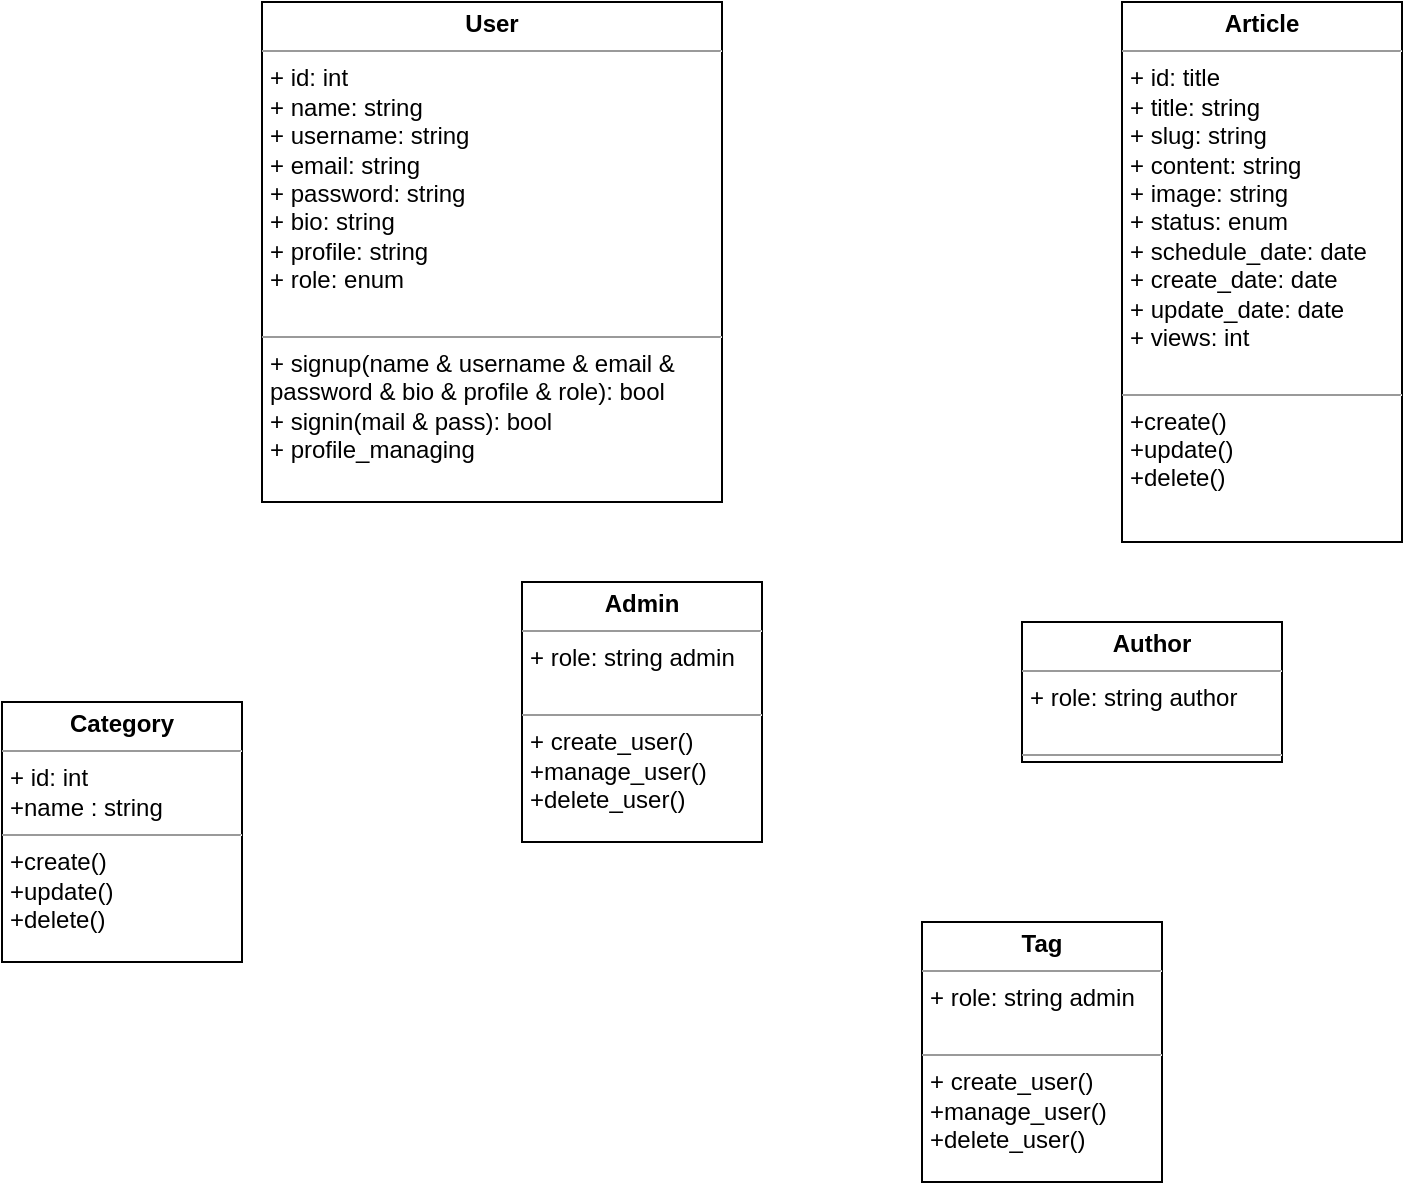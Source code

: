 <mxfile>
    <diagram id="BgY6d3kSBhUazzWGttww" name="Page-1">
        <mxGraphModel dx="935" dy="539" grid="1" gridSize="10" guides="1" tooltips="1" connect="1" arrows="1" fold="1" page="1" pageScale="1" pageWidth="850" pageHeight="1100" math="0" shadow="0">
            <root>
                <mxCell id="0"/>
                <mxCell id="1" parent="0"/>
                <mxCell id="80" value="&lt;p style=&quot;margin:0px;margin-top:4px;text-align:center;&quot;&gt;&lt;b&gt;User&lt;/b&gt;&lt;/p&gt;&lt;hr size=&quot;1&quot;&gt;&lt;p style=&quot;margin:0px;margin-left:4px;&quot;&gt;+ id: int&lt;/p&gt;&lt;p style=&quot;margin:0px;margin-left:4px;&quot;&gt;+ name: string&lt;br&gt;&lt;/p&gt;&lt;p style=&quot;margin: 0px 0px 0px 4px;&quot;&gt;+ username: string&lt;/p&gt;&lt;p style=&quot;margin:0px;margin-left:4px;&quot;&gt;+ email: string&lt;br&gt;&lt;/p&gt;&lt;p style=&quot;margin:0px;margin-left:4px;&quot;&gt;+ password: string&lt;br&gt;&lt;/p&gt;&lt;p style=&quot;margin:0px;margin-left:4px;&quot;&gt;+ bio: string&lt;br&gt;&lt;/p&gt;&lt;p style=&quot;margin:0px;margin-left:4px;&quot;&gt;&lt;span style=&quot;background-color: initial;&quot;&gt;+ profile: string&lt;/span&gt;&lt;br&gt;&lt;/p&gt;&lt;p style=&quot;margin:0px;margin-left:4px;&quot;&gt;+ role: enum&lt;br&gt;&lt;/p&gt;&lt;p style=&quot;margin:0px;margin-left:4px;&quot;&gt;&lt;br&gt;&lt;/p&gt;&lt;hr size=&quot;1&quot;&gt;&lt;p style=&quot;margin:0px;margin-left:4px;&quot;&gt;+ signup(name &amp;amp; username &amp;amp; email &amp;amp;&lt;/p&gt;&lt;p style=&quot;margin:0px;margin-left:4px;&quot;&gt;password &amp;amp; bio &amp;amp; profile &amp;amp; role): bool&lt;br&gt;&lt;/p&gt;&lt;p style=&quot;margin:0px;margin-left:4px;&quot;&gt;+ signin(mail &amp;amp; pass): bool&lt;/p&gt;&lt;p style=&quot;margin:0px;margin-left:4px;&quot;&gt;+ profile_managing&lt;/p&gt;&lt;p style=&quot;margin:0px;margin-left:4px;&quot;&gt;&lt;br&gt;&lt;/p&gt;" style="verticalAlign=top;align=left;overflow=fill;fontSize=12;fontFamily=Helvetica;html=1;" parent="1" vertex="1">
                    <mxGeometry x="220" y="40" width="230" height="250" as="geometry"/>
                </mxCell>
                <mxCell id="81" value="&lt;p style=&quot;margin:0px;margin-top:4px;text-align:center;&quot;&gt;&lt;b&gt;Admin&lt;/b&gt;&lt;/p&gt;&lt;hr size=&quot;1&quot;&gt;&lt;p style=&quot;margin:0px;margin-left:4px;&quot;&gt;&lt;span style=&quot;background-color: initial;&quot;&gt;+ role: string admin&lt;/span&gt;&lt;br&gt;&lt;/p&gt;&lt;p style=&quot;margin:0px;margin-left:4px;&quot;&gt;&lt;br&gt;&lt;/p&gt;&lt;hr size=&quot;1&quot;&gt;&lt;p style=&quot;margin:0px;margin-left:4px;&quot;&gt;+ create_user()&lt;/p&gt;&lt;p style=&quot;margin:0px;margin-left:4px;&quot;&gt;+manage_user()&lt;/p&gt;&lt;p style=&quot;margin:0px;margin-left:4px;&quot;&gt;+delete_user()&lt;/p&gt;" style="verticalAlign=top;align=left;overflow=fill;fontSize=12;fontFamily=Helvetica;html=1;" parent="1" vertex="1">
                    <mxGeometry x="350" y="330" width="120" height="130" as="geometry"/>
                </mxCell>
                <mxCell id="95" value="&lt;p style=&quot;margin:0px;margin-top:4px;text-align:center;&quot;&gt;&lt;b&gt;Author&lt;/b&gt;&lt;/p&gt;&lt;hr size=&quot;1&quot;&gt;&lt;p style=&quot;margin:0px;margin-left:4px;&quot;&gt;&lt;span style=&quot;background-color: initial;&quot;&gt;+ role: string author&lt;/span&gt;&lt;br&gt;&lt;/p&gt;&lt;p style=&quot;margin:0px;margin-left:4px;&quot;&gt;&lt;br&gt;&lt;/p&gt;&lt;hr size=&quot;1&quot;&gt;&lt;p style=&quot;margin:0px;margin-left:4px;&quot;&gt;&lt;br&gt;&lt;/p&gt;" style="verticalAlign=top;align=left;overflow=fill;fontSize=12;fontFamily=Helvetica;html=1;" parent="1" vertex="1">
                    <mxGeometry x="600" y="350" width="130" height="70" as="geometry"/>
                </mxCell>
                <mxCell id="97" value="&lt;p style=&quot;margin:0px;margin-top:4px;text-align:center;&quot;&gt;&lt;b&gt;Category&lt;/b&gt;&lt;/p&gt;&lt;hr size=&quot;1&quot;&gt;&lt;p style=&quot;margin:0px;margin-left:4px;&quot;&gt;&lt;span style=&quot;background-color: initial;&quot;&gt;+ id: int&lt;/span&gt;&lt;br&gt;&lt;/p&gt;&lt;p style=&quot;margin:0px;margin-left:4px;&quot;&gt;+name : string&lt;/p&gt;&lt;hr size=&quot;1&quot;&gt;&lt;p style=&quot;margin:0px;margin-left:4px;&quot;&gt;+create()&lt;/p&gt;&lt;p style=&quot;margin:0px;margin-left:4px;&quot;&gt;+update()&lt;/p&gt;&lt;p style=&quot;margin:0px;margin-left:4px;&quot;&gt;+delete()&lt;/p&gt;" style="verticalAlign=top;align=left;overflow=fill;fontSize=12;fontFamily=Helvetica;html=1;" parent="1" vertex="1">
                    <mxGeometry x="90" y="390" width="120" height="130" as="geometry"/>
                </mxCell>
                <mxCell id="98" value="&lt;p style=&quot;margin:0px;margin-top:4px;text-align:center;&quot;&gt;&lt;b&gt;Article&lt;/b&gt;&lt;/p&gt;&lt;hr size=&quot;1&quot;&gt;&lt;p style=&quot;margin:0px;margin-left:4px;&quot;&gt;+ id: title&lt;/p&gt;&lt;p style=&quot;margin:0px;margin-left:4px;&quot;&gt;+ title: string&lt;br&gt;&lt;/p&gt;&lt;p style=&quot;margin: 0px 0px 0px 4px;&quot;&gt;+ slug: string&lt;/p&gt;&lt;p style=&quot;margin:0px;margin-left:4px;&quot;&gt;+ content: string&lt;br&gt;&lt;/p&gt;&lt;p style=&quot;margin:0px;margin-left:4px;&quot;&gt;+ image: string&lt;br&gt;&lt;/p&gt;&lt;p style=&quot;margin:0px;margin-left:4px;&quot;&gt;+ status: enum&lt;br&gt;&lt;/p&gt;&lt;p style=&quot;margin:0px;margin-left:4px;&quot;&gt;&lt;span style=&quot;background-color: initial;&quot;&gt;+ schedule_date: date&lt;/span&gt;&lt;br&gt;&lt;/p&gt;&lt;p style=&quot;margin:0px;margin-left:4px;&quot;&gt;+ create_date: date&lt;span style=&quot;background-color: initial;&quot;&gt;&lt;br&gt;&lt;/span&gt;&lt;/p&gt;&lt;p style=&quot;margin:0px;margin-left:4px;&quot;&gt;+ update_date: date&lt;br&gt;&lt;/p&gt;&lt;p style=&quot;margin:0px;margin-left:4px;&quot;&gt;+ views: int&lt;br&gt;&lt;/p&gt;&lt;p style=&quot;margin:0px;margin-left:4px;&quot;&gt;&lt;br&gt;&lt;/p&gt;&lt;hr size=&quot;1&quot;&gt;&lt;p style=&quot;margin:0px;margin-left:4px;&quot;&gt;+create()&lt;/p&gt;&lt;p style=&quot;margin: 0px 0px 0px 4px;&quot;&gt;+update()&lt;/p&gt;&lt;p style=&quot;margin: 0px 0px 0px 4px;&quot;&gt;+delete()&lt;/p&gt;" style="verticalAlign=top;align=left;overflow=fill;fontSize=12;fontFamily=Helvetica;html=1;" parent="1" vertex="1">
                    <mxGeometry x="650" y="40" width="140" height="270" as="geometry"/>
                </mxCell>
                <mxCell id="99" value="&lt;p style=&quot;margin:0px;margin-top:4px;text-align:center;&quot;&gt;&lt;b&gt;Tag&lt;/b&gt;&lt;/p&gt;&lt;hr size=&quot;1&quot;&gt;&lt;p style=&quot;margin:0px;margin-left:4px;&quot;&gt;&lt;span style=&quot;background-color: initial;&quot;&gt;+ role: string admin&lt;/span&gt;&lt;br&gt;&lt;/p&gt;&lt;p style=&quot;margin:0px;margin-left:4px;&quot;&gt;&lt;br&gt;&lt;/p&gt;&lt;hr size=&quot;1&quot;&gt;&lt;p style=&quot;margin:0px;margin-left:4px;&quot;&gt;+ create_user()&lt;/p&gt;&lt;p style=&quot;margin:0px;margin-left:4px;&quot;&gt;+manage_user()&lt;/p&gt;&lt;p style=&quot;margin:0px;margin-left:4px;&quot;&gt;+delete_user()&lt;/p&gt;" style="verticalAlign=top;align=left;overflow=fill;fontSize=12;fontFamily=Helvetica;html=1;" parent="1" vertex="1">
                    <mxGeometry x="550" y="500" width="120" height="130" as="geometry"/>
                </mxCell>
            </root>
        </mxGraphModel>
    </diagram>
</mxfile>